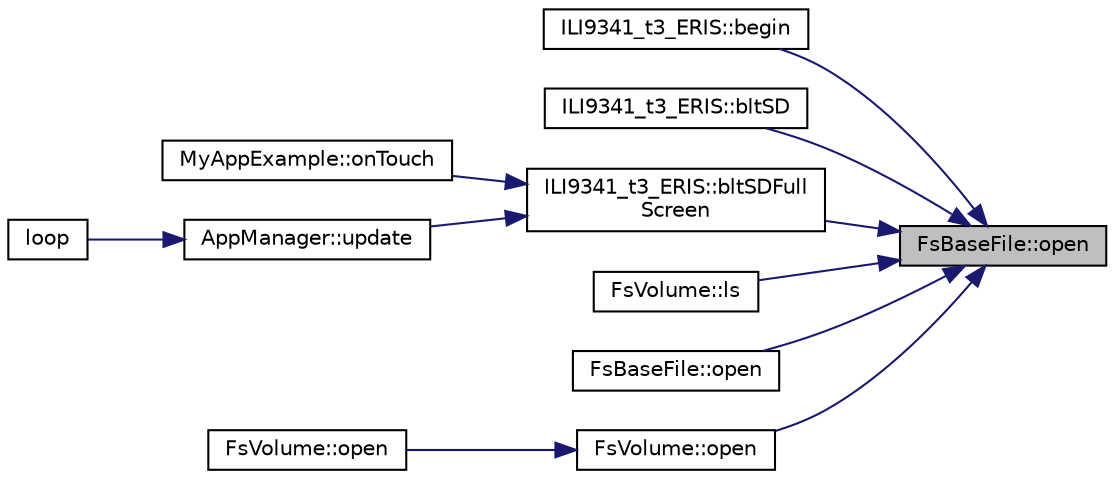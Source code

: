 digraph "FsBaseFile::open"
{
 // LATEX_PDF_SIZE
  edge [fontname="Helvetica",fontsize="10",labelfontname="Helvetica",labelfontsize="10"];
  node [fontname="Helvetica",fontsize="10",shape=record];
  rankdir="RL";
  Node1 [label="FsBaseFile::open",height=0.2,width=0.4,color="black", fillcolor="grey75", style="filled", fontcolor="black",tooltip=" "];
  Node1 -> Node2 [dir="back",color="midnightblue",fontsize="10",style="solid",fontname="Helvetica"];
  Node2 [label="ILI9341_t3_ERIS::begin",height=0.2,width=0.4,color="black", fillcolor="white", style="filled",URL="$class_i_l_i9341__t3___e_r_i_s.html#aac7f00d564f87cf2063f869d273f6f48",tooltip=" "];
  Node1 -> Node3 [dir="back",color="midnightblue",fontsize="10",style="solid",fontname="Helvetica"];
  Node3 [label="ILI9341_t3_ERIS::bltSD",height=0.2,width=0.4,color="black", fillcolor="white", style="filled",URL="$class_i_l_i9341__t3___e_r_i_s.html#a62cbbd94867557ffbe8d9a2c832c8716",tooltip=" "];
  Node1 -> Node4 [dir="back",color="midnightblue",fontsize="10",style="solid",fontname="Helvetica"];
  Node4 [label="ILI9341_t3_ERIS::bltSDFull\lScreen",height=0.2,width=0.4,color="black", fillcolor="white", style="filled",URL="$class_i_l_i9341__t3___e_r_i_s.html#a6efb6ee1407d55e237e86b7557d89b75",tooltip=" "];
  Node4 -> Node5 [dir="back",color="midnightblue",fontsize="10",style="solid",fontname="Helvetica"];
  Node5 [label="MyAppExample::onTouch",height=0.2,width=0.4,color="black", fillcolor="white", style="filled",URL="$class_my_app_example.html#a9113a6d8c69d8dacf810449d732d6c5e",tooltip=" "];
  Node4 -> Node6 [dir="back",color="midnightblue",fontsize="10",style="solid",fontname="Helvetica"];
  Node6 [label="AppManager::update",height=0.2,width=0.4,color="black", fillcolor="white", style="filled",URL="$class_app_manager.html#ab4352bf5559866e77c333e74af7c2210",tooltip=" "];
  Node6 -> Node7 [dir="back",color="midnightblue",fontsize="10",style="solid",fontname="Helvetica"];
  Node7 [label="loop",height=0.2,width=0.4,color="black", fillcolor="white", style="filled",URL="$main_8cpp.html#a0b33edabd7f1c4e4a0bf32c67269be2f",tooltip=" "];
  Node1 -> Node8 [dir="back",color="midnightblue",fontsize="10",style="solid",fontname="Helvetica"];
  Node8 [label="FsVolume::ls",height=0.2,width=0.4,color="black", fillcolor="white", style="filled",URL="$class_fs_volume.html#ab429316ed9e57a52ecfb938aca7dff6c",tooltip=" "];
  Node1 -> Node9 [dir="back",color="midnightblue",fontsize="10",style="solid",fontname="Helvetica"];
  Node9 [label="FsBaseFile::open",height=0.2,width=0.4,color="black", fillcolor="white", style="filled",URL="$class_fs_base_file.html#af44f0decd9b11dd45996e81f46e2cdee",tooltip=" "];
  Node1 -> Node10 [dir="back",color="midnightblue",fontsize="10",style="solid",fontname="Helvetica"];
  Node10 [label="FsVolume::open",height=0.2,width=0.4,color="black", fillcolor="white", style="filled",URL="$class_fs_volume.html#a6d51ed047796f7d382384c60c7bfac75",tooltip=" "];
  Node10 -> Node11 [dir="back",color="midnightblue",fontsize="10",style="solid",fontname="Helvetica"];
  Node11 [label="FsVolume::open",height=0.2,width=0.4,color="black", fillcolor="white", style="filled",URL="$class_fs_volume.html#ad41f53fd35fa60aa8972ac2036dae4de",tooltip=" "];
}
